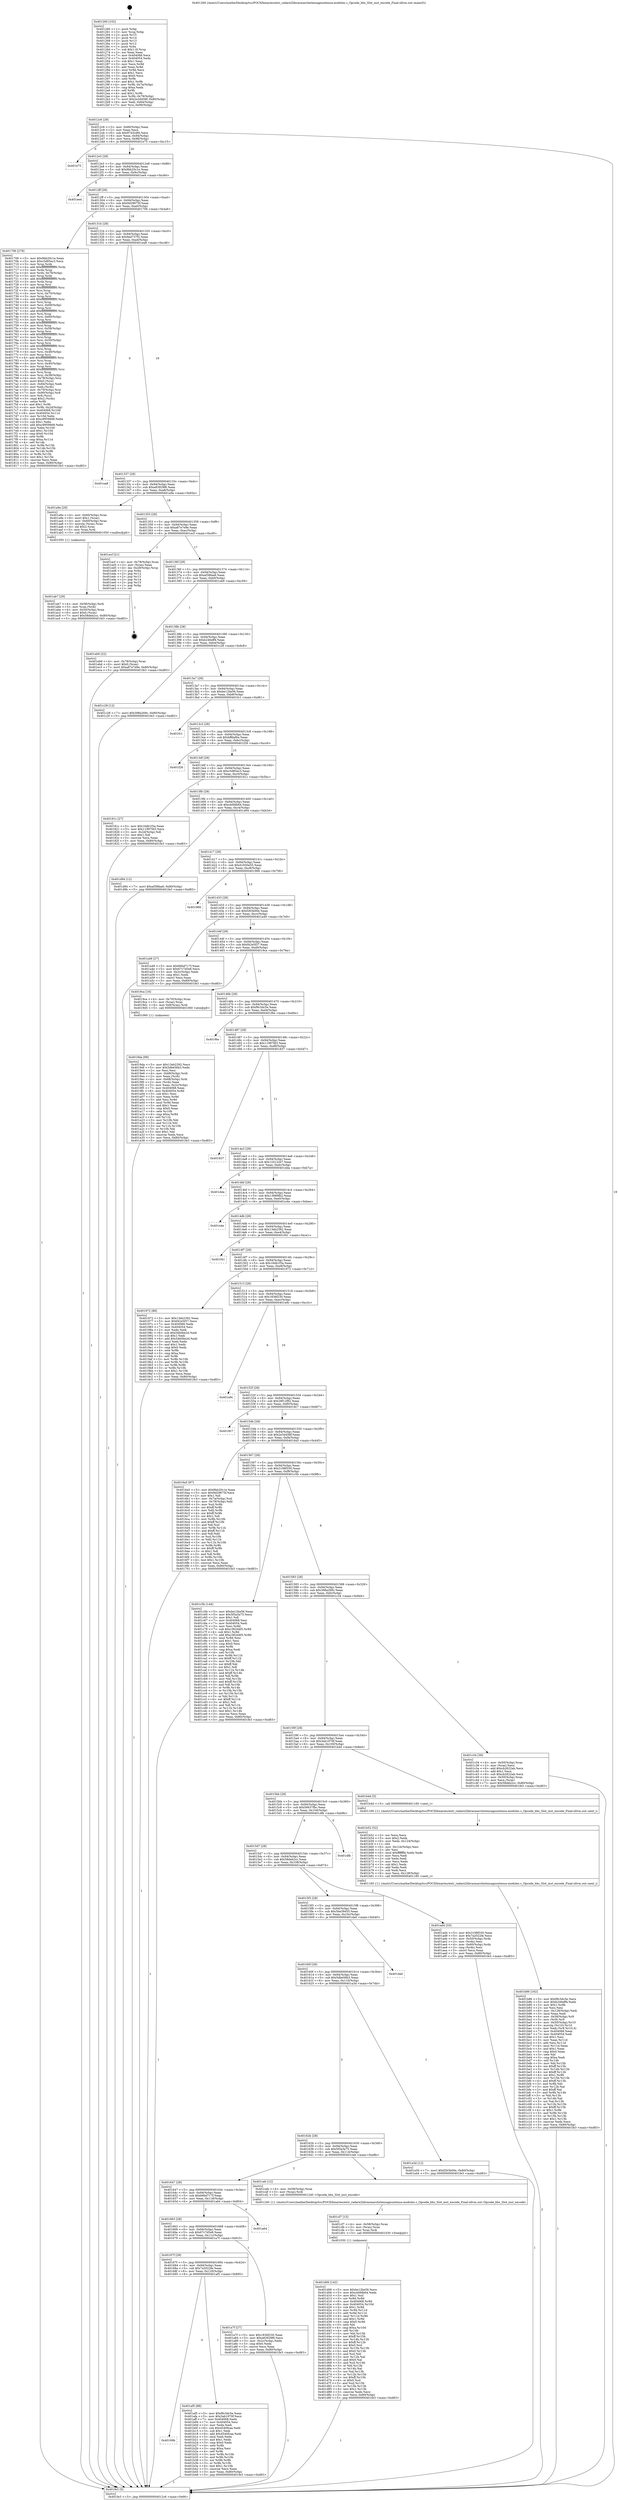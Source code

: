 digraph "0x401260" {
  label = "0x401260 (/mnt/c/Users/mathe/Desktop/tcc/POCII/binaries/extr_radare2librasmarchxtensagnuxtensa-modules.c_Opcode_bbs_Slot_inst_encode_Final-ollvm.out::main(0))"
  labelloc = "t"
  node[shape=record]

  Entry [label="",width=0.3,height=0.3,shape=circle,fillcolor=black,style=filled]
  "0x4012c6" [label="{
     0x4012c6 [29]\l
     | [instrs]\l
     &nbsp;&nbsp;0x4012c6 \<+3\>: mov -0x80(%rbp),%eax\l
     &nbsp;&nbsp;0x4012c9 \<+2\>: mov %eax,%ecx\l
     &nbsp;&nbsp;0x4012cb \<+6\>: sub $0x97d3cdfd,%ecx\l
     &nbsp;&nbsp;0x4012d1 \<+6\>: mov %eax,-0x94(%rbp)\l
     &nbsp;&nbsp;0x4012d7 \<+6\>: mov %ecx,-0x98(%rbp)\l
     &nbsp;&nbsp;0x4012dd \<+6\>: je 0000000000401e75 \<main+0xc15\>\l
  }"]
  "0x401e75" [label="{
     0x401e75\l
  }", style=dashed]
  "0x4012e3" [label="{
     0x4012e3 [28]\l
     | [instrs]\l
     &nbsp;&nbsp;0x4012e3 \<+5\>: jmp 00000000004012e8 \<main+0x88\>\l
     &nbsp;&nbsp;0x4012e8 \<+6\>: mov -0x94(%rbp),%eax\l
     &nbsp;&nbsp;0x4012ee \<+5\>: sub $0x9bb20c1e,%eax\l
     &nbsp;&nbsp;0x4012f3 \<+6\>: mov %eax,-0x9c(%rbp)\l
     &nbsp;&nbsp;0x4012f9 \<+6\>: je 0000000000401ee4 \<main+0xc84\>\l
  }"]
  Exit [label="",width=0.3,height=0.3,shape=circle,fillcolor=black,style=filled,peripheries=2]
  "0x401ee4" [label="{
     0x401ee4\l
  }", style=dashed]
  "0x4012ff" [label="{
     0x4012ff [28]\l
     | [instrs]\l
     &nbsp;&nbsp;0x4012ff \<+5\>: jmp 0000000000401304 \<main+0xa4\>\l
     &nbsp;&nbsp;0x401304 \<+6\>: mov -0x94(%rbp),%eax\l
     &nbsp;&nbsp;0x40130a \<+5\>: sub $0x9d29675f,%eax\l
     &nbsp;&nbsp;0x40130f \<+6\>: mov %eax,-0xa0(%rbp)\l
     &nbsp;&nbsp;0x401315 \<+6\>: je 0000000000401706 \<main+0x4a6\>\l
  }"]
  "0x401d06" [label="{
     0x401d06 [142]\l
     | [instrs]\l
     &nbsp;&nbsp;0x401d06 \<+5\>: mov $0xbe12be56,%ecx\l
     &nbsp;&nbsp;0x401d0b \<+5\>: mov $0xcb0fdb64,%edx\l
     &nbsp;&nbsp;0x401d10 \<+3\>: mov $0x1,%sil\l
     &nbsp;&nbsp;0x401d13 \<+3\>: xor %r8d,%r8d\l
     &nbsp;&nbsp;0x401d16 \<+8\>: mov 0x404068,%r9d\l
     &nbsp;&nbsp;0x401d1e \<+8\>: mov 0x404054,%r10d\l
     &nbsp;&nbsp;0x401d26 \<+4\>: sub $0x1,%r8d\l
     &nbsp;&nbsp;0x401d2a \<+3\>: mov %r9d,%r11d\l
     &nbsp;&nbsp;0x401d2d \<+3\>: add %r8d,%r11d\l
     &nbsp;&nbsp;0x401d30 \<+4\>: imul %r11d,%r9d\l
     &nbsp;&nbsp;0x401d34 \<+4\>: and $0x1,%r9d\l
     &nbsp;&nbsp;0x401d38 \<+4\>: cmp $0x0,%r9d\l
     &nbsp;&nbsp;0x401d3c \<+3\>: sete %bl\l
     &nbsp;&nbsp;0x401d3f \<+4\>: cmp $0xa,%r10d\l
     &nbsp;&nbsp;0x401d43 \<+4\>: setl %r14b\l
     &nbsp;&nbsp;0x401d47 \<+3\>: mov %bl,%r15b\l
     &nbsp;&nbsp;0x401d4a \<+4\>: xor $0xff,%r15b\l
     &nbsp;&nbsp;0x401d4e \<+3\>: mov %r14b,%r12b\l
     &nbsp;&nbsp;0x401d51 \<+4\>: xor $0xff,%r12b\l
     &nbsp;&nbsp;0x401d55 \<+4\>: xor $0x0,%sil\l
     &nbsp;&nbsp;0x401d59 \<+3\>: mov %r15b,%r13b\l
     &nbsp;&nbsp;0x401d5c \<+4\>: and $0x0,%r13b\l
     &nbsp;&nbsp;0x401d60 \<+3\>: and %sil,%bl\l
     &nbsp;&nbsp;0x401d63 \<+3\>: mov %r12b,%al\l
     &nbsp;&nbsp;0x401d66 \<+2\>: and $0x0,%al\l
     &nbsp;&nbsp;0x401d68 \<+3\>: and %sil,%r14b\l
     &nbsp;&nbsp;0x401d6b \<+3\>: or %bl,%r13b\l
     &nbsp;&nbsp;0x401d6e \<+3\>: or %r14b,%al\l
     &nbsp;&nbsp;0x401d71 \<+3\>: xor %al,%r13b\l
     &nbsp;&nbsp;0x401d74 \<+3\>: or %r12b,%r15b\l
     &nbsp;&nbsp;0x401d77 \<+4\>: xor $0xff,%r15b\l
     &nbsp;&nbsp;0x401d7b \<+4\>: or $0x0,%sil\l
     &nbsp;&nbsp;0x401d7f \<+3\>: and %sil,%r15b\l
     &nbsp;&nbsp;0x401d82 \<+3\>: or %r15b,%r13b\l
     &nbsp;&nbsp;0x401d85 \<+4\>: test $0x1,%r13b\l
     &nbsp;&nbsp;0x401d89 \<+3\>: cmovne %edx,%ecx\l
     &nbsp;&nbsp;0x401d8c \<+3\>: mov %ecx,-0x80(%rbp)\l
     &nbsp;&nbsp;0x401d8f \<+5\>: jmp 0000000000401fe3 \<main+0xd83\>\l
  }"]
  "0x401706" [label="{
     0x401706 [278]\l
     | [instrs]\l
     &nbsp;&nbsp;0x401706 \<+5\>: mov $0x9bb20c1e,%eax\l
     &nbsp;&nbsp;0x40170b \<+5\>: mov $0xc5d85ec3,%ecx\l
     &nbsp;&nbsp;0x401710 \<+3\>: mov %rsp,%rdx\l
     &nbsp;&nbsp;0x401713 \<+4\>: add $0xfffffffffffffff0,%rdx\l
     &nbsp;&nbsp;0x401717 \<+3\>: mov %rdx,%rsp\l
     &nbsp;&nbsp;0x40171a \<+4\>: mov %rdx,-0x78(%rbp)\l
     &nbsp;&nbsp;0x40171e \<+3\>: mov %rsp,%rdx\l
     &nbsp;&nbsp;0x401721 \<+4\>: add $0xfffffffffffffff0,%rdx\l
     &nbsp;&nbsp;0x401725 \<+3\>: mov %rdx,%rsp\l
     &nbsp;&nbsp;0x401728 \<+3\>: mov %rsp,%rsi\l
     &nbsp;&nbsp;0x40172b \<+4\>: add $0xfffffffffffffff0,%rsi\l
     &nbsp;&nbsp;0x40172f \<+3\>: mov %rsi,%rsp\l
     &nbsp;&nbsp;0x401732 \<+4\>: mov %rsi,-0x70(%rbp)\l
     &nbsp;&nbsp;0x401736 \<+3\>: mov %rsp,%rsi\l
     &nbsp;&nbsp;0x401739 \<+4\>: add $0xfffffffffffffff0,%rsi\l
     &nbsp;&nbsp;0x40173d \<+3\>: mov %rsi,%rsp\l
     &nbsp;&nbsp;0x401740 \<+4\>: mov %rsi,-0x68(%rbp)\l
     &nbsp;&nbsp;0x401744 \<+3\>: mov %rsp,%rsi\l
     &nbsp;&nbsp;0x401747 \<+4\>: add $0xfffffffffffffff0,%rsi\l
     &nbsp;&nbsp;0x40174b \<+3\>: mov %rsi,%rsp\l
     &nbsp;&nbsp;0x40174e \<+4\>: mov %rsi,-0x60(%rbp)\l
     &nbsp;&nbsp;0x401752 \<+3\>: mov %rsp,%rsi\l
     &nbsp;&nbsp;0x401755 \<+4\>: add $0xfffffffffffffff0,%rsi\l
     &nbsp;&nbsp;0x401759 \<+3\>: mov %rsi,%rsp\l
     &nbsp;&nbsp;0x40175c \<+4\>: mov %rsi,-0x58(%rbp)\l
     &nbsp;&nbsp;0x401760 \<+3\>: mov %rsp,%rsi\l
     &nbsp;&nbsp;0x401763 \<+4\>: add $0xfffffffffffffff0,%rsi\l
     &nbsp;&nbsp;0x401767 \<+3\>: mov %rsi,%rsp\l
     &nbsp;&nbsp;0x40176a \<+4\>: mov %rsi,-0x50(%rbp)\l
     &nbsp;&nbsp;0x40176e \<+3\>: mov %rsp,%rsi\l
     &nbsp;&nbsp;0x401771 \<+4\>: add $0xfffffffffffffff0,%rsi\l
     &nbsp;&nbsp;0x401775 \<+3\>: mov %rsi,%rsp\l
     &nbsp;&nbsp;0x401778 \<+4\>: mov %rsi,-0x48(%rbp)\l
     &nbsp;&nbsp;0x40177c \<+3\>: mov %rsp,%rsi\l
     &nbsp;&nbsp;0x40177f \<+4\>: add $0xfffffffffffffff0,%rsi\l
     &nbsp;&nbsp;0x401783 \<+3\>: mov %rsi,%rsp\l
     &nbsp;&nbsp;0x401786 \<+4\>: mov %rsi,-0x40(%rbp)\l
     &nbsp;&nbsp;0x40178a \<+3\>: mov %rsp,%rsi\l
     &nbsp;&nbsp;0x40178d \<+4\>: add $0xfffffffffffffff0,%rsi\l
     &nbsp;&nbsp;0x401791 \<+3\>: mov %rsi,%rsp\l
     &nbsp;&nbsp;0x401794 \<+4\>: mov %rsi,-0x38(%rbp)\l
     &nbsp;&nbsp;0x401798 \<+4\>: mov -0x78(%rbp),%rsi\l
     &nbsp;&nbsp;0x40179c \<+6\>: movl $0x0,(%rsi)\l
     &nbsp;&nbsp;0x4017a2 \<+6\>: mov -0x84(%rbp),%edi\l
     &nbsp;&nbsp;0x4017a8 \<+2\>: mov %edi,(%rdx)\l
     &nbsp;&nbsp;0x4017aa \<+4\>: mov -0x70(%rbp),%rsi\l
     &nbsp;&nbsp;0x4017ae \<+7\>: mov -0x90(%rbp),%r8\l
     &nbsp;&nbsp;0x4017b5 \<+3\>: mov %r8,(%rsi)\l
     &nbsp;&nbsp;0x4017b8 \<+3\>: cmpl $0x2,(%rdx)\l
     &nbsp;&nbsp;0x4017bb \<+4\>: setne %r9b\l
     &nbsp;&nbsp;0x4017bf \<+4\>: and $0x1,%r9b\l
     &nbsp;&nbsp;0x4017c3 \<+4\>: mov %r9b,-0x2d(%rbp)\l
     &nbsp;&nbsp;0x4017c7 \<+8\>: mov 0x404068,%r10d\l
     &nbsp;&nbsp;0x4017cf \<+8\>: mov 0x404054,%r11d\l
     &nbsp;&nbsp;0x4017d7 \<+3\>: mov %r10d,%ebx\l
     &nbsp;&nbsp;0x4017da \<+6\>: sub $0xc99599d9,%ebx\l
     &nbsp;&nbsp;0x4017e0 \<+3\>: sub $0x1,%ebx\l
     &nbsp;&nbsp;0x4017e3 \<+6\>: add $0xc99599d9,%ebx\l
     &nbsp;&nbsp;0x4017e9 \<+4\>: imul %ebx,%r10d\l
     &nbsp;&nbsp;0x4017ed \<+4\>: and $0x1,%r10d\l
     &nbsp;&nbsp;0x4017f1 \<+4\>: cmp $0x0,%r10d\l
     &nbsp;&nbsp;0x4017f5 \<+4\>: sete %r9b\l
     &nbsp;&nbsp;0x4017f9 \<+4\>: cmp $0xa,%r11d\l
     &nbsp;&nbsp;0x4017fd \<+4\>: setl %r14b\l
     &nbsp;&nbsp;0x401801 \<+3\>: mov %r9b,%r15b\l
     &nbsp;&nbsp;0x401804 \<+3\>: and %r14b,%r15b\l
     &nbsp;&nbsp;0x401807 \<+3\>: xor %r14b,%r9b\l
     &nbsp;&nbsp;0x40180a \<+3\>: or %r9b,%r15b\l
     &nbsp;&nbsp;0x40180d \<+4\>: test $0x1,%r15b\l
     &nbsp;&nbsp;0x401811 \<+3\>: cmovne %ecx,%eax\l
     &nbsp;&nbsp;0x401814 \<+3\>: mov %eax,-0x80(%rbp)\l
     &nbsp;&nbsp;0x401817 \<+5\>: jmp 0000000000401fe3 \<main+0xd83\>\l
  }"]
  "0x40131b" [label="{
     0x40131b [28]\l
     | [instrs]\l
     &nbsp;&nbsp;0x40131b \<+5\>: jmp 0000000000401320 \<main+0xc0\>\l
     &nbsp;&nbsp;0x401320 \<+6\>: mov -0x94(%rbp),%eax\l
     &nbsp;&nbsp;0x401326 \<+5\>: sub $0x9ed737f2,%eax\l
     &nbsp;&nbsp;0x40132b \<+6\>: mov %eax,-0xa4(%rbp)\l
     &nbsp;&nbsp;0x401331 \<+6\>: je 0000000000401ea8 \<main+0xc48\>\l
  }"]
  "0x401cf7" [label="{
     0x401cf7 [15]\l
     | [instrs]\l
     &nbsp;&nbsp;0x401cf7 \<+4\>: mov -0x58(%rbp),%rax\l
     &nbsp;&nbsp;0x401cfb \<+3\>: mov (%rax),%rax\l
     &nbsp;&nbsp;0x401cfe \<+3\>: mov %rax,%rdi\l
     &nbsp;&nbsp;0x401d01 \<+5\>: call 0000000000401030 \<free@plt\>\l
     | [calls]\l
     &nbsp;&nbsp;0x401030 \{1\} (unknown)\l
  }"]
  "0x401ea8" [label="{
     0x401ea8\l
  }", style=dashed]
  "0x401337" [label="{
     0x401337 [28]\l
     | [instrs]\l
     &nbsp;&nbsp;0x401337 \<+5\>: jmp 000000000040133c \<main+0xdc\>\l
     &nbsp;&nbsp;0x40133c \<+6\>: mov -0x94(%rbp),%eax\l
     &nbsp;&nbsp;0x401342 \<+5\>: sub $0xa83929f6,%eax\l
     &nbsp;&nbsp;0x401347 \<+6\>: mov %eax,-0xa8(%rbp)\l
     &nbsp;&nbsp;0x40134d \<+6\>: je 0000000000401a9a \<main+0x83a\>\l
  }"]
  "0x401b86" [label="{
     0x401b86 [162]\l
     | [instrs]\l
     &nbsp;&nbsp;0x401b86 \<+5\>: mov $0xf9c3dc5e,%ecx\l
     &nbsp;&nbsp;0x401b8b \<+5\>: mov $0xb246eff4,%edx\l
     &nbsp;&nbsp;0x401b90 \<+3\>: mov $0x1,%r8b\l
     &nbsp;&nbsp;0x401b93 \<+2\>: xor %esi,%esi\l
     &nbsp;&nbsp;0x401b95 \<+6\>: mov -0x128(%rbp),%edi\l
     &nbsp;&nbsp;0x401b9b \<+3\>: imul %eax,%edi\l
     &nbsp;&nbsp;0x401b9e \<+4\>: mov -0x58(%rbp),%r9\l
     &nbsp;&nbsp;0x401ba2 \<+3\>: mov (%r9),%r9\l
     &nbsp;&nbsp;0x401ba5 \<+4\>: mov -0x50(%rbp),%r10\l
     &nbsp;&nbsp;0x401ba9 \<+3\>: movslq (%r10),%r10\l
     &nbsp;&nbsp;0x401bac \<+4\>: mov %edi,(%r9,%r10,4)\l
     &nbsp;&nbsp;0x401bb0 \<+7\>: mov 0x404068,%eax\l
     &nbsp;&nbsp;0x401bb7 \<+7\>: mov 0x404054,%edi\l
     &nbsp;&nbsp;0x401bbe \<+3\>: sub $0x1,%esi\l
     &nbsp;&nbsp;0x401bc1 \<+3\>: mov %eax,%r11d\l
     &nbsp;&nbsp;0x401bc4 \<+3\>: add %esi,%r11d\l
     &nbsp;&nbsp;0x401bc7 \<+4\>: imul %r11d,%eax\l
     &nbsp;&nbsp;0x401bcb \<+3\>: and $0x1,%eax\l
     &nbsp;&nbsp;0x401bce \<+3\>: cmp $0x0,%eax\l
     &nbsp;&nbsp;0x401bd1 \<+3\>: sete %bl\l
     &nbsp;&nbsp;0x401bd4 \<+3\>: cmp $0xa,%edi\l
     &nbsp;&nbsp;0x401bd7 \<+4\>: setl %r14b\l
     &nbsp;&nbsp;0x401bdb \<+3\>: mov %bl,%r15b\l
     &nbsp;&nbsp;0x401bde \<+4\>: xor $0xff,%r15b\l
     &nbsp;&nbsp;0x401be2 \<+3\>: mov %r14b,%r12b\l
     &nbsp;&nbsp;0x401be5 \<+4\>: xor $0xff,%r12b\l
     &nbsp;&nbsp;0x401be9 \<+4\>: xor $0x1,%r8b\l
     &nbsp;&nbsp;0x401bed \<+3\>: mov %r15b,%r13b\l
     &nbsp;&nbsp;0x401bf0 \<+4\>: and $0xff,%r13b\l
     &nbsp;&nbsp;0x401bf4 \<+3\>: and %r8b,%bl\l
     &nbsp;&nbsp;0x401bf7 \<+3\>: mov %r12b,%al\l
     &nbsp;&nbsp;0x401bfa \<+2\>: and $0xff,%al\l
     &nbsp;&nbsp;0x401bfc \<+3\>: and %r8b,%r14b\l
     &nbsp;&nbsp;0x401bff \<+3\>: or %bl,%r13b\l
     &nbsp;&nbsp;0x401c02 \<+3\>: or %r14b,%al\l
     &nbsp;&nbsp;0x401c05 \<+3\>: xor %al,%r13b\l
     &nbsp;&nbsp;0x401c08 \<+3\>: or %r12b,%r15b\l
     &nbsp;&nbsp;0x401c0b \<+4\>: xor $0xff,%r15b\l
     &nbsp;&nbsp;0x401c0f \<+4\>: or $0x1,%r8b\l
     &nbsp;&nbsp;0x401c13 \<+3\>: and %r8b,%r15b\l
     &nbsp;&nbsp;0x401c16 \<+3\>: or %r15b,%r13b\l
     &nbsp;&nbsp;0x401c19 \<+4\>: test $0x1,%r13b\l
     &nbsp;&nbsp;0x401c1d \<+3\>: cmovne %edx,%ecx\l
     &nbsp;&nbsp;0x401c20 \<+3\>: mov %ecx,-0x80(%rbp)\l
     &nbsp;&nbsp;0x401c23 \<+5\>: jmp 0000000000401fe3 \<main+0xd83\>\l
  }"]
  "0x401a9a" [label="{
     0x401a9a [29]\l
     | [instrs]\l
     &nbsp;&nbsp;0x401a9a \<+4\>: mov -0x60(%rbp),%rax\l
     &nbsp;&nbsp;0x401a9e \<+6\>: movl $0x1,(%rax)\l
     &nbsp;&nbsp;0x401aa4 \<+4\>: mov -0x60(%rbp),%rax\l
     &nbsp;&nbsp;0x401aa8 \<+3\>: movslq (%rax),%rax\l
     &nbsp;&nbsp;0x401aab \<+4\>: shl $0x2,%rax\l
     &nbsp;&nbsp;0x401aaf \<+3\>: mov %rax,%rdi\l
     &nbsp;&nbsp;0x401ab2 \<+5\>: call 0000000000401050 \<malloc@plt\>\l
     | [calls]\l
     &nbsp;&nbsp;0x401050 \{1\} (unknown)\l
  }"]
  "0x401353" [label="{
     0x401353 [28]\l
     | [instrs]\l
     &nbsp;&nbsp;0x401353 \<+5\>: jmp 0000000000401358 \<main+0xf8\>\l
     &nbsp;&nbsp;0x401358 \<+6\>: mov -0x94(%rbp),%eax\l
     &nbsp;&nbsp;0x40135e \<+5\>: sub $0xa87e7e9e,%eax\l
     &nbsp;&nbsp;0x401363 \<+6\>: mov %eax,-0xac(%rbp)\l
     &nbsp;&nbsp;0x401369 \<+6\>: je 0000000000401ecf \<main+0xc6f\>\l
  }"]
  "0x401b52" [label="{
     0x401b52 [52]\l
     | [instrs]\l
     &nbsp;&nbsp;0x401b52 \<+2\>: xor %ecx,%ecx\l
     &nbsp;&nbsp;0x401b54 \<+5\>: mov $0x2,%edx\l
     &nbsp;&nbsp;0x401b59 \<+6\>: mov %edx,-0x124(%rbp)\l
     &nbsp;&nbsp;0x401b5f \<+1\>: cltd\l
     &nbsp;&nbsp;0x401b60 \<+6\>: mov -0x124(%rbp),%esi\l
     &nbsp;&nbsp;0x401b66 \<+2\>: idiv %esi\l
     &nbsp;&nbsp;0x401b68 \<+6\>: imul $0xfffffffe,%edx,%edx\l
     &nbsp;&nbsp;0x401b6e \<+2\>: mov %ecx,%edi\l
     &nbsp;&nbsp;0x401b70 \<+2\>: sub %edx,%edi\l
     &nbsp;&nbsp;0x401b72 \<+2\>: mov %ecx,%edx\l
     &nbsp;&nbsp;0x401b74 \<+3\>: sub $0x1,%edx\l
     &nbsp;&nbsp;0x401b77 \<+2\>: add %edx,%edi\l
     &nbsp;&nbsp;0x401b79 \<+2\>: sub %edi,%ecx\l
     &nbsp;&nbsp;0x401b7b \<+6\>: mov %ecx,-0x128(%rbp)\l
     &nbsp;&nbsp;0x401b81 \<+5\>: call 0000000000401160 \<next_i\>\l
     | [calls]\l
     &nbsp;&nbsp;0x401160 \{1\} (/mnt/c/Users/mathe/Desktop/tcc/POCII/binaries/extr_radare2librasmarchxtensagnuxtensa-modules.c_Opcode_bbs_Slot_inst_encode_Final-ollvm.out::next_i)\l
  }"]
  "0x401ecf" [label="{
     0x401ecf [21]\l
     | [instrs]\l
     &nbsp;&nbsp;0x401ecf \<+4\>: mov -0x78(%rbp),%rax\l
     &nbsp;&nbsp;0x401ed3 \<+2\>: mov (%rax),%eax\l
     &nbsp;&nbsp;0x401ed5 \<+4\>: lea -0x28(%rbp),%rsp\l
     &nbsp;&nbsp;0x401ed9 \<+1\>: pop %rbx\l
     &nbsp;&nbsp;0x401eda \<+2\>: pop %r12\l
     &nbsp;&nbsp;0x401edc \<+2\>: pop %r13\l
     &nbsp;&nbsp;0x401ede \<+2\>: pop %r14\l
     &nbsp;&nbsp;0x401ee0 \<+2\>: pop %r15\l
     &nbsp;&nbsp;0x401ee2 \<+1\>: pop %rbp\l
     &nbsp;&nbsp;0x401ee3 \<+1\>: ret\l
  }"]
  "0x40136f" [label="{
     0x40136f [28]\l
     | [instrs]\l
     &nbsp;&nbsp;0x40136f \<+5\>: jmp 0000000000401374 \<main+0x114\>\l
     &nbsp;&nbsp;0x401374 \<+6\>: mov -0x94(%rbp),%eax\l
     &nbsp;&nbsp;0x40137a \<+5\>: sub $0xaf38faa6,%eax\l
     &nbsp;&nbsp;0x40137f \<+6\>: mov %eax,-0xb0(%rbp)\l
     &nbsp;&nbsp;0x401385 \<+6\>: je 0000000000401eb9 \<main+0xc59\>\l
  }"]
  "0x40169b" [label="{
     0x40169b\l
  }", style=dashed]
  "0x401eb9" [label="{
     0x401eb9 [22]\l
     | [instrs]\l
     &nbsp;&nbsp;0x401eb9 \<+4\>: mov -0x78(%rbp),%rax\l
     &nbsp;&nbsp;0x401ebd \<+6\>: movl $0x0,(%rax)\l
     &nbsp;&nbsp;0x401ec3 \<+7\>: movl $0xa87e7e9e,-0x80(%rbp)\l
     &nbsp;&nbsp;0x401eca \<+5\>: jmp 0000000000401fe3 \<main+0xd83\>\l
  }"]
  "0x40138b" [label="{
     0x40138b [28]\l
     | [instrs]\l
     &nbsp;&nbsp;0x40138b \<+5\>: jmp 0000000000401390 \<main+0x130\>\l
     &nbsp;&nbsp;0x401390 \<+6\>: mov -0x94(%rbp),%eax\l
     &nbsp;&nbsp;0x401396 \<+5\>: sub $0xb246eff4,%eax\l
     &nbsp;&nbsp;0x40139b \<+6\>: mov %eax,-0xb4(%rbp)\l
     &nbsp;&nbsp;0x4013a1 \<+6\>: je 0000000000401c28 \<main+0x9c8\>\l
  }"]
  "0x401af5" [label="{
     0x401af5 [88]\l
     | [instrs]\l
     &nbsp;&nbsp;0x401af5 \<+5\>: mov $0xf9c3dc5e,%eax\l
     &nbsp;&nbsp;0x401afa \<+5\>: mov $0x3ab1970f,%ecx\l
     &nbsp;&nbsp;0x401aff \<+7\>: mov 0x404068,%edx\l
     &nbsp;&nbsp;0x401b06 \<+7\>: mov 0x404054,%esi\l
     &nbsp;&nbsp;0x401b0d \<+2\>: mov %edx,%edi\l
     &nbsp;&nbsp;0x401b0f \<+6\>: sub $0x4540fcaa,%edi\l
     &nbsp;&nbsp;0x401b15 \<+3\>: sub $0x1,%edi\l
     &nbsp;&nbsp;0x401b18 \<+6\>: add $0x4540fcaa,%edi\l
     &nbsp;&nbsp;0x401b1e \<+3\>: imul %edi,%edx\l
     &nbsp;&nbsp;0x401b21 \<+3\>: and $0x1,%edx\l
     &nbsp;&nbsp;0x401b24 \<+3\>: cmp $0x0,%edx\l
     &nbsp;&nbsp;0x401b27 \<+4\>: sete %r8b\l
     &nbsp;&nbsp;0x401b2b \<+3\>: cmp $0xa,%esi\l
     &nbsp;&nbsp;0x401b2e \<+4\>: setl %r9b\l
     &nbsp;&nbsp;0x401b32 \<+3\>: mov %r8b,%r10b\l
     &nbsp;&nbsp;0x401b35 \<+3\>: and %r9b,%r10b\l
     &nbsp;&nbsp;0x401b38 \<+3\>: xor %r9b,%r8b\l
     &nbsp;&nbsp;0x401b3b \<+3\>: or %r8b,%r10b\l
     &nbsp;&nbsp;0x401b3e \<+4\>: test $0x1,%r10b\l
     &nbsp;&nbsp;0x401b42 \<+3\>: cmovne %ecx,%eax\l
     &nbsp;&nbsp;0x401b45 \<+3\>: mov %eax,-0x80(%rbp)\l
     &nbsp;&nbsp;0x401b48 \<+5\>: jmp 0000000000401fe3 \<main+0xd83\>\l
  }"]
  "0x401c28" [label="{
     0x401c28 [12]\l
     | [instrs]\l
     &nbsp;&nbsp;0x401c28 \<+7\>: movl $0x398a269c,-0x80(%rbp)\l
     &nbsp;&nbsp;0x401c2f \<+5\>: jmp 0000000000401fe3 \<main+0xd83\>\l
  }"]
  "0x4013a7" [label="{
     0x4013a7 [28]\l
     | [instrs]\l
     &nbsp;&nbsp;0x4013a7 \<+5\>: jmp 00000000004013ac \<main+0x14c\>\l
     &nbsp;&nbsp;0x4013ac \<+6\>: mov -0x94(%rbp),%eax\l
     &nbsp;&nbsp;0x4013b2 \<+5\>: sub $0xbe12be56,%eax\l
     &nbsp;&nbsp;0x4013b7 \<+6\>: mov %eax,-0xb8(%rbp)\l
     &nbsp;&nbsp;0x4013bd \<+6\>: je 0000000000401fc1 \<main+0xd61\>\l
  }"]
  "0x401ab7" [label="{
     0x401ab7 [29]\l
     | [instrs]\l
     &nbsp;&nbsp;0x401ab7 \<+4\>: mov -0x58(%rbp),%rdi\l
     &nbsp;&nbsp;0x401abb \<+3\>: mov %rax,(%rdi)\l
     &nbsp;&nbsp;0x401abe \<+4\>: mov -0x50(%rbp),%rax\l
     &nbsp;&nbsp;0x401ac2 \<+6\>: movl $0x0,(%rax)\l
     &nbsp;&nbsp;0x401ac8 \<+7\>: movl $0x58deb2cc,-0x80(%rbp)\l
     &nbsp;&nbsp;0x401acf \<+5\>: jmp 0000000000401fe3 \<main+0xd83\>\l
  }"]
  "0x401fc1" [label="{
     0x401fc1\l
  }", style=dashed]
  "0x4013c3" [label="{
     0x4013c3 [28]\l
     | [instrs]\l
     &nbsp;&nbsp;0x4013c3 \<+5\>: jmp 00000000004013c8 \<main+0x168\>\l
     &nbsp;&nbsp;0x4013c8 \<+6\>: mov -0x94(%rbp),%eax\l
     &nbsp;&nbsp;0x4013ce \<+5\>: sub $0xbffdaf0a,%eax\l
     &nbsp;&nbsp;0x4013d3 \<+6\>: mov %eax,-0xbc(%rbp)\l
     &nbsp;&nbsp;0x4013d9 \<+6\>: je 0000000000401f26 \<main+0xcc6\>\l
  }"]
  "0x40167f" [label="{
     0x40167f [28]\l
     | [instrs]\l
     &nbsp;&nbsp;0x40167f \<+5\>: jmp 0000000000401684 \<main+0x424\>\l
     &nbsp;&nbsp;0x401684 \<+6\>: mov -0x94(%rbp),%eax\l
     &nbsp;&nbsp;0x40168a \<+5\>: sub $0x7a2022fe,%eax\l
     &nbsp;&nbsp;0x40168f \<+6\>: mov %eax,-0x120(%rbp)\l
     &nbsp;&nbsp;0x401695 \<+6\>: je 0000000000401af5 \<main+0x895\>\l
  }"]
  "0x401f26" [label="{
     0x401f26\l
  }", style=dashed]
  "0x4013df" [label="{
     0x4013df [28]\l
     | [instrs]\l
     &nbsp;&nbsp;0x4013df \<+5\>: jmp 00000000004013e4 \<main+0x184\>\l
     &nbsp;&nbsp;0x4013e4 \<+6\>: mov -0x94(%rbp),%eax\l
     &nbsp;&nbsp;0x4013ea \<+5\>: sub $0xc5d85ec3,%eax\l
     &nbsp;&nbsp;0x4013ef \<+6\>: mov %eax,-0xc0(%rbp)\l
     &nbsp;&nbsp;0x4013f5 \<+6\>: je 000000000040181c \<main+0x5bc\>\l
  }"]
  "0x401a7f" [label="{
     0x401a7f [27]\l
     | [instrs]\l
     &nbsp;&nbsp;0x401a7f \<+5\>: mov $0x1836f230,%eax\l
     &nbsp;&nbsp;0x401a84 \<+5\>: mov $0xa83929f6,%ecx\l
     &nbsp;&nbsp;0x401a89 \<+3\>: mov -0x2c(%rbp),%edx\l
     &nbsp;&nbsp;0x401a8c \<+3\>: cmp $0x0,%edx\l
     &nbsp;&nbsp;0x401a8f \<+3\>: cmove %ecx,%eax\l
     &nbsp;&nbsp;0x401a92 \<+3\>: mov %eax,-0x80(%rbp)\l
     &nbsp;&nbsp;0x401a95 \<+5\>: jmp 0000000000401fe3 \<main+0xd83\>\l
  }"]
  "0x40181c" [label="{
     0x40181c [27]\l
     | [instrs]\l
     &nbsp;&nbsp;0x40181c \<+5\>: mov $0x16db1f3a,%eax\l
     &nbsp;&nbsp;0x401821 \<+5\>: mov $0x11997fd3,%ecx\l
     &nbsp;&nbsp;0x401826 \<+3\>: mov -0x2d(%rbp),%dl\l
     &nbsp;&nbsp;0x401829 \<+3\>: test $0x1,%dl\l
     &nbsp;&nbsp;0x40182c \<+3\>: cmovne %ecx,%eax\l
     &nbsp;&nbsp;0x40182f \<+3\>: mov %eax,-0x80(%rbp)\l
     &nbsp;&nbsp;0x401832 \<+5\>: jmp 0000000000401fe3 \<main+0xd83\>\l
  }"]
  "0x4013fb" [label="{
     0x4013fb [28]\l
     | [instrs]\l
     &nbsp;&nbsp;0x4013fb \<+5\>: jmp 0000000000401400 \<main+0x1a0\>\l
     &nbsp;&nbsp;0x401400 \<+6\>: mov -0x94(%rbp),%eax\l
     &nbsp;&nbsp;0x401406 \<+5\>: sub $0xcb0fdb64,%eax\l
     &nbsp;&nbsp;0x40140b \<+6\>: mov %eax,-0xc4(%rbp)\l
     &nbsp;&nbsp;0x401411 \<+6\>: je 0000000000401d94 \<main+0xb34\>\l
  }"]
  "0x401663" [label="{
     0x401663 [28]\l
     | [instrs]\l
     &nbsp;&nbsp;0x401663 \<+5\>: jmp 0000000000401668 \<main+0x408\>\l
     &nbsp;&nbsp;0x401668 \<+6\>: mov -0x94(%rbp),%eax\l
     &nbsp;&nbsp;0x40166e \<+5\>: sub $0x67c7d5e8,%eax\l
     &nbsp;&nbsp;0x401673 \<+6\>: mov %eax,-0x11c(%rbp)\l
     &nbsp;&nbsp;0x401679 \<+6\>: je 0000000000401a7f \<main+0x81f\>\l
  }"]
  "0x401d94" [label="{
     0x401d94 [12]\l
     | [instrs]\l
     &nbsp;&nbsp;0x401d94 \<+7\>: movl $0xaf38faa6,-0x80(%rbp)\l
     &nbsp;&nbsp;0x401d9b \<+5\>: jmp 0000000000401fe3 \<main+0xd83\>\l
  }"]
  "0x401417" [label="{
     0x401417 [28]\l
     | [instrs]\l
     &nbsp;&nbsp;0x401417 \<+5\>: jmp 000000000040141c \<main+0x1bc\>\l
     &nbsp;&nbsp;0x40141c \<+6\>: mov -0x94(%rbp),%eax\l
     &nbsp;&nbsp;0x401422 \<+5\>: sub $0xd1830e55,%eax\l
     &nbsp;&nbsp;0x401427 \<+6\>: mov %eax,-0xc8(%rbp)\l
     &nbsp;&nbsp;0x40142d \<+6\>: je 0000000000401966 \<main+0x706\>\l
  }"]
  "0x401a64" [label="{
     0x401a64\l
  }", style=dashed]
  "0x401966" [label="{
     0x401966\l
  }", style=dashed]
  "0x401433" [label="{
     0x401433 [28]\l
     | [instrs]\l
     &nbsp;&nbsp;0x401433 \<+5\>: jmp 0000000000401438 \<main+0x1d8\>\l
     &nbsp;&nbsp;0x401438 \<+6\>: mov -0x94(%rbp),%eax\l
     &nbsp;&nbsp;0x40143e \<+5\>: sub $0xf263b00e,%eax\l
     &nbsp;&nbsp;0x401443 \<+6\>: mov %eax,-0xcc(%rbp)\l
     &nbsp;&nbsp;0x401449 \<+6\>: je 0000000000401a49 \<main+0x7e9\>\l
  }"]
  "0x401647" [label="{
     0x401647 [28]\l
     | [instrs]\l
     &nbsp;&nbsp;0x401647 \<+5\>: jmp 000000000040164c \<main+0x3ec\>\l
     &nbsp;&nbsp;0x40164c \<+6\>: mov -0x94(%rbp),%eax\l
     &nbsp;&nbsp;0x401652 \<+5\>: sub $0x66bd717f,%eax\l
     &nbsp;&nbsp;0x401657 \<+6\>: mov %eax,-0x118(%rbp)\l
     &nbsp;&nbsp;0x40165d \<+6\>: je 0000000000401a64 \<main+0x804\>\l
  }"]
  "0x401a49" [label="{
     0x401a49 [27]\l
     | [instrs]\l
     &nbsp;&nbsp;0x401a49 \<+5\>: mov $0x66bd717f,%eax\l
     &nbsp;&nbsp;0x401a4e \<+5\>: mov $0x67c7d5e8,%ecx\l
     &nbsp;&nbsp;0x401a53 \<+3\>: mov -0x2c(%rbp),%edx\l
     &nbsp;&nbsp;0x401a56 \<+3\>: cmp $0x1,%edx\l
     &nbsp;&nbsp;0x401a59 \<+3\>: cmovl %ecx,%eax\l
     &nbsp;&nbsp;0x401a5c \<+3\>: mov %eax,-0x80(%rbp)\l
     &nbsp;&nbsp;0x401a5f \<+5\>: jmp 0000000000401fe3 \<main+0xd83\>\l
  }"]
  "0x40144f" [label="{
     0x40144f [28]\l
     | [instrs]\l
     &nbsp;&nbsp;0x40144f \<+5\>: jmp 0000000000401454 \<main+0x1f4\>\l
     &nbsp;&nbsp;0x401454 \<+6\>: mov -0x94(%rbp),%eax\l
     &nbsp;&nbsp;0x40145a \<+5\>: sub $0xf42e5f37,%eax\l
     &nbsp;&nbsp;0x40145f \<+6\>: mov %eax,-0xd0(%rbp)\l
     &nbsp;&nbsp;0x401465 \<+6\>: je 00000000004019ca \<main+0x76a\>\l
  }"]
  "0x401ceb" [label="{
     0x401ceb [12]\l
     | [instrs]\l
     &nbsp;&nbsp;0x401ceb \<+4\>: mov -0x58(%rbp),%rax\l
     &nbsp;&nbsp;0x401cef \<+3\>: mov (%rax),%rdi\l
     &nbsp;&nbsp;0x401cf2 \<+5\>: call 0000000000401240 \<Opcode_bbs_Slot_inst_encode\>\l
     | [calls]\l
     &nbsp;&nbsp;0x401240 \{1\} (/mnt/c/Users/mathe/Desktop/tcc/POCII/binaries/extr_radare2librasmarchxtensagnuxtensa-modules.c_Opcode_bbs_Slot_inst_encode_Final-ollvm.out::Opcode_bbs_Slot_inst_encode)\l
  }"]
  "0x4019ca" [label="{
     0x4019ca [16]\l
     | [instrs]\l
     &nbsp;&nbsp;0x4019ca \<+4\>: mov -0x70(%rbp),%rax\l
     &nbsp;&nbsp;0x4019ce \<+3\>: mov (%rax),%rax\l
     &nbsp;&nbsp;0x4019d1 \<+4\>: mov 0x8(%rax),%rdi\l
     &nbsp;&nbsp;0x4019d5 \<+5\>: call 0000000000401060 \<atoi@plt\>\l
     | [calls]\l
     &nbsp;&nbsp;0x401060 \{1\} (unknown)\l
  }"]
  "0x40146b" [label="{
     0x40146b [28]\l
     | [instrs]\l
     &nbsp;&nbsp;0x40146b \<+5\>: jmp 0000000000401470 \<main+0x210\>\l
     &nbsp;&nbsp;0x401470 \<+6\>: mov -0x94(%rbp),%eax\l
     &nbsp;&nbsp;0x401476 \<+5\>: sub $0xf9c3dc5e,%eax\l
     &nbsp;&nbsp;0x40147b \<+6\>: mov %eax,-0xd4(%rbp)\l
     &nbsp;&nbsp;0x401481 \<+6\>: je 0000000000401f6e \<main+0xd0e\>\l
  }"]
  "0x40162b" [label="{
     0x40162b [28]\l
     | [instrs]\l
     &nbsp;&nbsp;0x40162b \<+5\>: jmp 0000000000401630 \<main+0x3d0\>\l
     &nbsp;&nbsp;0x401630 \<+6\>: mov -0x94(%rbp),%eax\l
     &nbsp;&nbsp;0x401636 \<+5\>: sub $0x5f3a3a75,%eax\l
     &nbsp;&nbsp;0x40163b \<+6\>: mov %eax,-0x114(%rbp)\l
     &nbsp;&nbsp;0x401641 \<+6\>: je 0000000000401ceb \<main+0xa8b\>\l
  }"]
  "0x401f6e" [label="{
     0x401f6e\l
  }", style=dashed]
  "0x401487" [label="{
     0x401487 [28]\l
     | [instrs]\l
     &nbsp;&nbsp;0x401487 \<+5\>: jmp 000000000040148c \<main+0x22c\>\l
     &nbsp;&nbsp;0x40148c \<+6\>: mov -0x94(%rbp),%eax\l
     &nbsp;&nbsp;0x401492 \<+5\>: sub $0x11997fd3,%eax\l
     &nbsp;&nbsp;0x401497 \<+6\>: mov %eax,-0xd8(%rbp)\l
     &nbsp;&nbsp;0x40149d \<+6\>: je 0000000000401837 \<main+0x5d7\>\l
  }"]
  "0x401a3d" [label="{
     0x401a3d [12]\l
     | [instrs]\l
     &nbsp;&nbsp;0x401a3d \<+7\>: movl $0xf263b00e,-0x80(%rbp)\l
     &nbsp;&nbsp;0x401a44 \<+5\>: jmp 0000000000401fe3 \<main+0xd83\>\l
  }"]
  "0x401837" [label="{
     0x401837\l
  }", style=dashed]
  "0x4014a3" [label="{
     0x4014a3 [28]\l
     | [instrs]\l
     &nbsp;&nbsp;0x4014a3 \<+5\>: jmp 00000000004014a8 \<main+0x248\>\l
     &nbsp;&nbsp;0x4014a8 \<+6\>: mov -0x94(%rbp),%eax\l
     &nbsp;&nbsp;0x4014ae \<+5\>: sub $0x12412cb7,%eax\l
     &nbsp;&nbsp;0x4014b3 \<+6\>: mov %eax,-0xdc(%rbp)\l
     &nbsp;&nbsp;0x4014b9 \<+6\>: je 0000000000401dda \<main+0xb7a\>\l
  }"]
  "0x40160f" [label="{
     0x40160f [28]\l
     | [instrs]\l
     &nbsp;&nbsp;0x40160f \<+5\>: jmp 0000000000401614 \<main+0x3b4\>\l
     &nbsp;&nbsp;0x401614 \<+6\>: mov -0x94(%rbp),%eax\l
     &nbsp;&nbsp;0x40161a \<+5\>: sub $0x5dbe56b3,%eax\l
     &nbsp;&nbsp;0x40161f \<+6\>: mov %eax,-0x110(%rbp)\l
     &nbsp;&nbsp;0x401625 \<+6\>: je 0000000000401a3d \<main+0x7dd\>\l
  }"]
  "0x401dda" [label="{
     0x401dda\l
  }", style=dashed]
  "0x4014bf" [label="{
     0x4014bf [28]\l
     | [instrs]\l
     &nbsp;&nbsp;0x4014bf \<+5\>: jmp 00000000004014c4 \<main+0x264\>\l
     &nbsp;&nbsp;0x4014c4 \<+6\>: mov -0x94(%rbp),%eax\l
     &nbsp;&nbsp;0x4014ca \<+5\>: sub $0x13689fb2,%eax\l
     &nbsp;&nbsp;0x4014cf \<+6\>: mov %eax,-0xe0(%rbp)\l
     &nbsp;&nbsp;0x4014d5 \<+6\>: je 0000000000401e4e \<main+0xbee\>\l
  }"]
  "0x401da0" [label="{
     0x401da0\l
  }", style=dashed]
  "0x401e4e" [label="{
     0x401e4e\l
  }", style=dashed]
  "0x4014db" [label="{
     0x4014db [28]\l
     | [instrs]\l
     &nbsp;&nbsp;0x4014db \<+5\>: jmp 00000000004014e0 \<main+0x280\>\l
     &nbsp;&nbsp;0x4014e0 \<+6\>: mov -0x94(%rbp),%eax\l
     &nbsp;&nbsp;0x4014e6 \<+5\>: sub $0x13eb2392,%eax\l
     &nbsp;&nbsp;0x4014eb \<+6\>: mov %eax,-0xe4(%rbp)\l
     &nbsp;&nbsp;0x4014f1 \<+6\>: je 0000000000401f41 \<main+0xce1\>\l
  }"]
  "0x4015f3" [label="{
     0x4015f3 [28]\l
     | [instrs]\l
     &nbsp;&nbsp;0x4015f3 \<+5\>: jmp 00000000004015f8 \<main+0x398\>\l
     &nbsp;&nbsp;0x4015f8 \<+6\>: mov -0x94(%rbp),%eax\l
     &nbsp;&nbsp;0x4015fe \<+5\>: sub $0x5be39455,%eax\l
     &nbsp;&nbsp;0x401603 \<+6\>: mov %eax,-0x10c(%rbp)\l
     &nbsp;&nbsp;0x401609 \<+6\>: je 0000000000401da0 \<main+0xb40\>\l
  }"]
  "0x401f41" [label="{
     0x401f41\l
  }", style=dashed]
  "0x4014f7" [label="{
     0x4014f7 [28]\l
     | [instrs]\l
     &nbsp;&nbsp;0x4014f7 \<+5\>: jmp 00000000004014fc \<main+0x29c\>\l
     &nbsp;&nbsp;0x4014fc \<+6\>: mov -0x94(%rbp),%eax\l
     &nbsp;&nbsp;0x401502 \<+5\>: sub $0x16db1f3a,%eax\l
     &nbsp;&nbsp;0x401507 \<+6\>: mov %eax,-0xe8(%rbp)\l
     &nbsp;&nbsp;0x40150d \<+6\>: je 0000000000401972 \<main+0x712\>\l
  }"]
  "0x401ad4" [label="{
     0x401ad4 [33]\l
     | [instrs]\l
     &nbsp;&nbsp;0x401ad4 \<+5\>: mov $0x3198f330,%eax\l
     &nbsp;&nbsp;0x401ad9 \<+5\>: mov $0x7a2022fe,%ecx\l
     &nbsp;&nbsp;0x401ade \<+4\>: mov -0x50(%rbp),%rdx\l
     &nbsp;&nbsp;0x401ae2 \<+2\>: mov (%rdx),%esi\l
     &nbsp;&nbsp;0x401ae4 \<+4\>: mov -0x60(%rbp),%rdx\l
     &nbsp;&nbsp;0x401ae8 \<+2\>: cmp (%rdx),%esi\l
     &nbsp;&nbsp;0x401aea \<+3\>: cmovl %ecx,%eax\l
     &nbsp;&nbsp;0x401aed \<+3\>: mov %eax,-0x80(%rbp)\l
     &nbsp;&nbsp;0x401af0 \<+5\>: jmp 0000000000401fe3 \<main+0xd83\>\l
  }"]
  "0x401972" [label="{
     0x401972 [88]\l
     | [instrs]\l
     &nbsp;&nbsp;0x401972 \<+5\>: mov $0x13eb2392,%eax\l
     &nbsp;&nbsp;0x401977 \<+5\>: mov $0xf42e5f37,%ecx\l
     &nbsp;&nbsp;0x40197c \<+7\>: mov 0x404068,%edx\l
     &nbsp;&nbsp;0x401983 \<+7\>: mov 0x404054,%esi\l
     &nbsp;&nbsp;0x40198a \<+2\>: mov %edx,%edi\l
     &nbsp;&nbsp;0x40198c \<+6\>: sub $0x54b0be2d,%edi\l
     &nbsp;&nbsp;0x401992 \<+3\>: sub $0x1,%edi\l
     &nbsp;&nbsp;0x401995 \<+6\>: add $0x54b0be2d,%edi\l
     &nbsp;&nbsp;0x40199b \<+3\>: imul %edi,%edx\l
     &nbsp;&nbsp;0x40199e \<+3\>: and $0x1,%edx\l
     &nbsp;&nbsp;0x4019a1 \<+3\>: cmp $0x0,%edx\l
     &nbsp;&nbsp;0x4019a4 \<+4\>: sete %r8b\l
     &nbsp;&nbsp;0x4019a8 \<+3\>: cmp $0xa,%esi\l
     &nbsp;&nbsp;0x4019ab \<+4\>: setl %r9b\l
     &nbsp;&nbsp;0x4019af \<+3\>: mov %r8b,%r10b\l
     &nbsp;&nbsp;0x4019b2 \<+3\>: and %r9b,%r10b\l
     &nbsp;&nbsp;0x4019b5 \<+3\>: xor %r9b,%r8b\l
     &nbsp;&nbsp;0x4019b8 \<+3\>: or %r8b,%r10b\l
     &nbsp;&nbsp;0x4019bb \<+4\>: test $0x1,%r10b\l
     &nbsp;&nbsp;0x4019bf \<+3\>: cmovne %ecx,%eax\l
     &nbsp;&nbsp;0x4019c2 \<+3\>: mov %eax,-0x80(%rbp)\l
     &nbsp;&nbsp;0x4019c5 \<+5\>: jmp 0000000000401fe3 \<main+0xd83\>\l
  }"]
  "0x401513" [label="{
     0x401513 [28]\l
     | [instrs]\l
     &nbsp;&nbsp;0x401513 \<+5\>: jmp 0000000000401518 \<main+0x2b8\>\l
     &nbsp;&nbsp;0x401518 \<+6\>: mov -0x94(%rbp),%eax\l
     &nbsp;&nbsp;0x40151e \<+5\>: sub $0x1836f230,%eax\l
     &nbsp;&nbsp;0x401523 \<+6\>: mov %eax,-0xec(%rbp)\l
     &nbsp;&nbsp;0x401529 \<+6\>: je 0000000000401e9c \<main+0xc3c\>\l
  }"]
  "0x4015d7" [label="{
     0x4015d7 [28]\l
     | [instrs]\l
     &nbsp;&nbsp;0x4015d7 \<+5\>: jmp 00000000004015dc \<main+0x37c\>\l
     &nbsp;&nbsp;0x4015dc \<+6\>: mov -0x94(%rbp),%eax\l
     &nbsp;&nbsp;0x4015e2 \<+5\>: sub $0x58deb2cc,%eax\l
     &nbsp;&nbsp;0x4015e7 \<+6\>: mov %eax,-0x108(%rbp)\l
     &nbsp;&nbsp;0x4015ed \<+6\>: je 0000000000401ad4 \<main+0x874\>\l
  }"]
  "0x401e9c" [label="{
     0x401e9c\l
  }", style=dashed]
  "0x40152f" [label="{
     0x40152f [28]\l
     | [instrs]\l
     &nbsp;&nbsp;0x40152f \<+5\>: jmp 0000000000401534 \<main+0x2d4\>\l
     &nbsp;&nbsp;0x401534 \<+6\>: mov -0x94(%rbp),%eax\l
     &nbsp;&nbsp;0x40153a \<+5\>: sub $0x28f12f92,%eax\l
     &nbsp;&nbsp;0x40153f \<+6\>: mov %eax,-0xf0(%rbp)\l
     &nbsp;&nbsp;0x401545 \<+6\>: je 00000000004018c7 \<main+0x667\>\l
  }"]
  "0x401dfb" [label="{
     0x401dfb\l
  }", style=dashed]
  "0x4018c7" [label="{
     0x4018c7\l
  }", style=dashed]
  "0x40154b" [label="{
     0x40154b [28]\l
     | [instrs]\l
     &nbsp;&nbsp;0x40154b \<+5\>: jmp 0000000000401550 \<main+0x2f0\>\l
     &nbsp;&nbsp;0x401550 \<+6\>: mov -0x94(%rbp),%eax\l
     &nbsp;&nbsp;0x401556 \<+5\>: sub $0x2e3d458f,%eax\l
     &nbsp;&nbsp;0x40155b \<+6\>: mov %eax,-0xf4(%rbp)\l
     &nbsp;&nbsp;0x401561 \<+6\>: je 00000000004016a5 \<main+0x445\>\l
  }"]
  "0x4015bb" [label="{
     0x4015bb [28]\l
     | [instrs]\l
     &nbsp;&nbsp;0x4015bb \<+5\>: jmp 00000000004015c0 \<main+0x360\>\l
     &nbsp;&nbsp;0x4015c0 \<+6\>: mov -0x94(%rbp),%eax\l
     &nbsp;&nbsp;0x4015c6 \<+5\>: sub $0x56637fbc,%eax\l
     &nbsp;&nbsp;0x4015cb \<+6\>: mov %eax,-0x104(%rbp)\l
     &nbsp;&nbsp;0x4015d1 \<+6\>: je 0000000000401dfb \<main+0xb9b\>\l
  }"]
  "0x4016a5" [label="{
     0x4016a5 [97]\l
     | [instrs]\l
     &nbsp;&nbsp;0x4016a5 \<+5\>: mov $0x9bb20c1e,%eax\l
     &nbsp;&nbsp;0x4016aa \<+5\>: mov $0x9d29675f,%ecx\l
     &nbsp;&nbsp;0x4016af \<+2\>: mov $0x1,%dl\l
     &nbsp;&nbsp;0x4016b1 \<+4\>: mov -0x7a(%rbp),%sil\l
     &nbsp;&nbsp;0x4016b5 \<+4\>: mov -0x79(%rbp),%dil\l
     &nbsp;&nbsp;0x4016b9 \<+3\>: mov %sil,%r8b\l
     &nbsp;&nbsp;0x4016bc \<+4\>: xor $0xff,%r8b\l
     &nbsp;&nbsp;0x4016c0 \<+3\>: mov %dil,%r9b\l
     &nbsp;&nbsp;0x4016c3 \<+4\>: xor $0xff,%r9b\l
     &nbsp;&nbsp;0x4016c7 \<+3\>: xor $0x1,%dl\l
     &nbsp;&nbsp;0x4016ca \<+3\>: mov %r8b,%r10b\l
     &nbsp;&nbsp;0x4016cd \<+4\>: and $0xff,%r10b\l
     &nbsp;&nbsp;0x4016d1 \<+3\>: and %dl,%sil\l
     &nbsp;&nbsp;0x4016d4 \<+3\>: mov %r9b,%r11b\l
     &nbsp;&nbsp;0x4016d7 \<+4\>: and $0xff,%r11b\l
     &nbsp;&nbsp;0x4016db \<+3\>: and %dl,%dil\l
     &nbsp;&nbsp;0x4016de \<+3\>: or %sil,%r10b\l
     &nbsp;&nbsp;0x4016e1 \<+3\>: or %dil,%r11b\l
     &nbsp;&nbsp;0x4016e4 \<+3\>: xor %r11b,%r10b\l
     &nbsp;&nbsp;0x4016e7 \<+3\>: or %r9b,%r8b\l
     &nbsp;&nbsp;0x4016ea \<+4\>: xor $0xff,%r8b\l
     &nbsp;&nbsp;0x4016ee \<+3\>: or $0x1,%dl\l
     &nbsp;&nbsp;0x4016f1 \<+3\>: and %dl,%r8b\l
     &nbsp;&nbsp;0x4016f4 \<+3\>: or %r8b,%r10b\l
     &nbsp;&nbsp;0x4016f7 \<+4\>: test $0x1,%r10b\l
     &nbsp;&nbsp;0x4016fb \<+3\>: cmovne %ecx,%eax\l
     &nbsp;&nbsp;0x4016fe \<+3\>: mov %eax,-0x80(%rbp)\l
     &nbsp;&nbsp;0x401701 \<+5\>: jmp 0000000000401fe3 \<main+0xd83\>\l
  }"]
  "0x401567" [label="{
     0x401567 [28]\l
     | [instrs]\l
     &nbsp;&nbsp;0x401567 \<+5\>: jmp 000000000040156c \<main+0x30c\>\l
     &nbsp;&nbsp;0x40156c \<+6\>: mov -0x94(%rbp),%eax\l
     &nbsp;&nbsp;0x401572 \<+5\>: sub $0x3198f330,%eax\l
     &nbsp;&nbsp;0x401577 \<+6\>: mov %eax,-0xf8(%rbp)\l
     &nbsp;&nbsp;0x40157d \<+6\>: je 0000000000401c5b \<main+0x9fb\>\l
  }"]
  "0x401fe3" [label="{
     0x401fe3 [5]\l
     | [instrs]\l
     &nbsp;&nbsp;0x401fe3 \<+5\>: jmp 00000000004012c6 \<main+0x66\>\l
  }"]
  "0x401260" [label="{
     0x401260 [102]\l
     | [instrs]\l
     &nbsp;&nbsp;0x401260 \<+1\>: push %rbp\l
     &nbsp;&nbsp;0x401261 \<+3\>: mov %rsp,%rbp\l
     &nbsp;&nbsp;0x401264 \<+2\>: push %r15\l
     &nbsp;&nbsp;0x401266 \<+2\>: push %r14\l
     &nbsp;&nbsp;0x401268 \<+2\>: push %r13\l
     &nbsp;&nbsp;0x40126a \<+2\>: push %r12\l
     &nbsp;&nbsp;0x40126c \<+1\>: push %rbx\l
     &nbsp;&nbsp;0x40126d \<+7\>: sub $0x118,%rsp\l
     &nbsp;&nbsp;0x401274 \<+2\>: xor %eax,%eax\l
     &nbsp;&nbsp;0x401276 \<+7\>: mov 0x404068,%ecx\l
     &nbsp;&nbsp;0x40127d \<+7\>: mov 0x404054,%edx\l
     &nbsp;&nbsp;0x401284 \<+3\>: sub $0x1,%eax\l
     &nbsp;&nbsp;0x401287 \<+3\>: mov %ecx,%r8d\l
     &nbsp;&nbsp;0x40128a \<+3\>: add %eax,%r8d\l
     &nbsp;&nbsp;0x40128d \<+4\>: imul %r8d,%ecx\l
     &nbsp;&nbsp;0x401291 \<+3\>: and $0x1,%ecx\l
     &nbsp;&nbsp;0x401294 \<+3\>: cmp $0x0,%ecx\l
     &nbsp;&nbsp;0x401297 \<+4\>: sete %r9b\l
     &nbsp;&nbsp;0x40129b \<+4\>: and $0x1,%r9b\l
     &nbsp;&nbsp;0x40129f \<+4\>: mov %r9b,-0x7a(%rbp)\l
     &nbsp;&nbsp;0x4012a3 \<+3\>: cmp $0xa,%edx\l
     &nbsp;&nbsp;0x4012a6 \<+4\>: setl %r9b\l
     &nbsp;&nbsp;0x4012aa \<+4\>: and $0x1,%r9b\l
     &nbsp;&nbsp;0x4012ae \<+4\>: mov %r9b,-0x79(%rbp)\l
     &nbsp;&nbsp;0x4012b2 \<+7\>: movl $0x2e3d458f,-0x80(%rbp)\l
     &nbsp;&nbsp;0x4012b9 \<+6\>: mov %edi,-0x84(%rbp)\l
     &nbsp;&nbsp;0x4012bf \<+7\>: mov %rsi,-0x90(%rbp)\l
  }"]
  "0x401b4d" [label="{
     0x401b4d [5]\l
     | [instrs]\l
     &nbsp;&nbsp;0x401b4d \<+5\>: call 0000000000401160 \<next_i\>\l
     | [calls]\l
     &nbsp;&nbsp;0x401160 \{1\} (/mnt/c/Users/mathe/Desktop/tcc/POCII/binaries/extr_radare2librasmarchxtensagnuxtensa-modules.c_Opcode_bbs_Slot_inst_encode_Final-ollvm.out::next_i)\l
  }"]
  "0x4019da" [label="{
     0x4019da [99]\l
     | [instrs]\l
     &nbsp;&nbsp;0x4019da \<+5\>: mov $0x13eb2392,%ecx\l
     &nbsp;&nbsp;0x4019df \<+5\>: mov $0x5dbe56b3,%edx\l
     &nbsp;&nbsp;0x4019e4 \<+2\>: xor %esi,%esi\l
     &nbsp;&nbsp;0x4019e6 \<+4\>: mov -0x68(%rbp),%rdi\l
     &nbsp;&nbsp;0x4019ea \<+2\>: mov %eax,(%rdi)\l
     &nbsp;&nbsp;0x4019ec \<+4\>: mov -0x68(%rbp),%rdi\l
     &nbsp;&nbsp;0x4019f0 \<+2\>: mov (%rdi),%eax\l
     &nbsp;&nbsp;0x4019f2 \<+3\>: mov %eax,-0x2c(%rbp)\l
     &nbsp;&nbsp;0x4019f5 \<+7\>: mov 0x404068,%eax\l
     &nbsp;&nbsp;0x4019fc \<+8\>: mov 0x404054,%r8d\l
     &nbsp;&nbsp;0x401a04 \<+3\>: sub $0x1,%esi\l
     &nbsp;&nbsp;0x401a07 \<+3\>: mov %eax,%r9d\l
     &nbsp;&nbsp;0x401a0a \<+3\>: add %esi,%r9d\l
     &nbsp;&nbsp;0x401a0d \<+4\>: imul %r9d,%eax\l
     &nbsp;&nbsp;0x401a11 \<+3\>: and $0x1,%eax\l
     &nbsp;&nbsp;0x401a14 \<+3\>: cmp $0x0,%eax\l
     &nbsp;&nbsp;0x401a17 \<+4\>: sete %r10b\l
     &nbsp;&nbsp;0x401a1b \<+4\>: cmp $0xa,%r8d\l
     &nbsp;&nbsp;0x401a1f \<+4\>: setl %r11b\l
     &nbsp;&nbsp;0x401a23 \<+3\>: mov %r10b,%bl\l
     &nbsp;&nbsp;0x401a26 \<+3\>: and %r11b,%bl\l
     &nbsp;&nbsp;0x401a29 \<+3\>: xor %r11b,%r10b\l
     &nbsp;&nbsp;0x401a2c \<+3\>: or %r10b,%bl\l
     &nbsp;&nbsp;0x401a2f \<+3\>: test $0x1,%bl\l
     &nbsp;&nbsp;0x401a32 \<+3\>: cmovne %edx,%ecx\l
     &nbsp;&nbsp;0x401a35 \<+3\>: mov %ecx,-0x80(%rbp)\l
     &nbsp;&nbsp;0x401a38 \<+5\>: jmp 0000000000401fe3 \<main+0xd83\>\l
  }"]
  "0x40159f" [label="{
     0x40159f [28]\l
     | [instrs]\l
     &nbsp;&nbsp;0x40159f \<+5\>: jmp 00000000004015a4 \<main+0x344\>\l
     &nbsp;&nbsp;0x4015a4 \<+6\>: mov -0x94(%rbp),%eax\l
     &nbsp;&nbsp;0x4015aa \<+5\>: sub $0x3ab1970f,%eax\l
     &nbsp;&nbsp;0x4015af \<+6\>: mov %eax,-0x100(%rbp)\l
     &nbsp;&nbsp;0x4015b5 \<+6\>: je 0000000000401b4d \<main+0x8ed\>\l
  }"]
  "0x401c5b" [label="{
     0x401c5b [144]\l
     | [instrs]\l
     &nbsp;&nbsp;0x401c5b \<+5\>: mov $0xbe12be56,%eax\l
     &nbsp;&nbsp;0x401c60 \<+5\>: mov $0x5f3a3a75,%ecx\l
     &nbsp;&nbsp;0x401c65 \<+2\>: mov $0x1,%dl\l
     &nbsp;&nbsp;0x401c67 \<+7\>: mov 0x404068,%esi\l
     &nbsp;&nbsp;0x401c6e \<+7\>: mov 0x404054,%edi\l
     &nbsp;&nbsp;0x401c75 \<+3\>: mov %esi,%r8d\l
     &nbsp;&nbsp;0x401c78 \<+7\>: sub $0xc362d4f3,%r8d\l
     &nbsp;&nbsp;0x401c7f \<+4\>: sub $0x1,%r8d\l
     &nbsp;&nbsp;0x401c83 \<+7\>: add $0xc362d4f3,%r8d\l
     &nbsp;&nbsp;0x401c8a \<+4\>: imul %r8d,%esi\l
     &nbsp;&nbsp;0x401c8e \<+3\>: and $0x1,%esi\l
     &nbsp;&nbsp;0x401c91 \<+3\>: cmp $0x0,%esi\l
     &nbsp;&nbsp;0x401c94 \<+4\>: sete %r9b\l
     &nbsp;&nbsp;0x401c98 \<+3\>: cmp $0xa,%edi\l
     &nbsp;&nbsp;0x401c9b \<+4\>: setl %r10b\l
     &nbsp;&nbsp;0x401c9f \<+3\>: mov %r9b,%r11b\l
     &nbsp;&nbsp;0x401ca2 \<+4\>: xor $0xff,%r11b\l
     &nbsp;&nbsp;0x401ca6 \<+3\>: mov %r10b,%bl\l
     &nbsp;&nbsp;0x401ca9 \<+3\>: xor $0xff,%bl\l
     &nbsp;&nbsp;0x401cac \<+3\>: xor $0x1,%dl\l
     &nbsp;&nbsp;0x401caf \<+3\>: mov %r11b,%r14b\l
     &nbsp;&nbsp;0x401cb2 \<+4\>: and $0xff,%r14b\l
     &nbsp;&nbsp;0x401cb6 \<+3\>: and %dl,%r9b\l
     &nbsp;&nbsp;0x401cb9 \<+3\>: mov %bl,%r15b\l
     &nbsp;&nbsp;0x401cbc \<+4\>: and $0xff,%r15b\l
     &nbsp;&nbsp;0x401cc0 \<+3\>: and %dl,%r10b\l
     &nbsp;&nbsp;0x401cc3 \<+3\>: or %r9b,%r14b\l
     &nbsp;&nbsp;0x401cc6 \<+3\>: or %r10b,%r15b\l
     &nbsp;&nbsp;0x401cc9 \<+3\>: xor %r15b,%r14b\l
     &nbsp;&nbsp;0x401ccc \<+3\>: or %bl,%r11b\l
     &nbsp;&nbsp;0x401ccf \<+4\>: xor $0xff,%r11b\l
     &nbsp;&nbsp;0x401cd3 \<+3\>: or $0x1,%dl\l
     &nbsp;&nbsp;0x401cd6 \<+3\>: and %dl,%r11b\l
     &nbsp;&nbsp;0x401cd9 \<+3\>: or %r11b,%r14b\l
     &nbsp;&nbsp;0x401cdc \<+4\>: test $0x1,%r14b\l
     &nbsp;&nbsp;0x401ce0 \<+3\>: cmovne %ecx,%eax\l
     &nbsp;&nbsp;0x401ce3 \<+3\>: mov %eax,-0x80(%rbp)\l
     &nbsp;&nbsp;0x401ce6 \<+5\>: jmp 0000000000401fe3 \<main+0xd83\>\l
  }"]
  "0x401583" [label="{
     0x401583 [28]\l
     | [instrs]\l
     &nbsp;&nbsp;0x401583 \<+5\>: jmp 0000000000401588 \<main+0x328\>\l
     &nbsp;&nbsp;0x401588 \<+6\>: mov -0x94(%rbp),%eax\l
     &nbsp;&nbsp;0x40158e \<+5\>: sub $0x398a269c,%eax\l
     &nbsp;&nbsp;0x401593 \<+6\>: mov %eax,-0xfc(%rbp)\l
     &nbsp;&nbsp;0x401599 \<+6\>: je 0000000000401c34 \<main+0x9d4\>\l
  }"]
  "0x401c34" [label="{
     0x401c34 [39]\l
     | [instrs]\l
     &nbsp;&nbsp;0x401c34 \<+4\>: mov -0x50(%rbp),%rax\l
     &nbsp;&nbsp;0x401c38 \<+2\>: mov (%rax),%ecx\l
     &nbsp;&nbsp;0x401c3a \<+6\>: add $0xcb2622ab,%ecx\l
     &nbsp;&nbsp;0x401c40 \<+3\>: add $0x1,%ecx\l
     &nbsp;&nbsp;0x401c43 \<+6\>: sub $0xcb2622ab,%ecx\l
     &nbsp;&nbsp;0x401c49 \<+4\>: mov -0x50(%rbp),%rax\l
     &nbsp;&nbsp;0x401c4d \<+2\>: mov %ecx,(%rax)\l
     &nbsp;&nbsp;0x401c4f \<+7\>: movl $0x58deb2cc,-0x80(%rbp)\l
     &nbsp;&nbsp;0x401c56 \<+5\>: jmp 0000000000401fe3 \<main+0xd83\>\l
  }"]
  Entry -> "0x401260" [label=" 1"]
  "0x4012c6" -> "0x401e75" [label=" 0"]
  "0x4012c6" -> "0x4012e3" [label=" 20"]
  "0x401ecf" -> Exit [label=" 1"]
  "0x4012e3" -> "0x401ee4" [label=" 0"]
  "0x4012e3" -> "0x4012ff" [label=" 20"]
  "0x401eb9" -> "0x401fe3" [label=" 1"]
  "0x4012ff" -> "0x401706" [label=" 1"]
  "0x4012ff" -> "0x40131b" [label=" 19"]
  "0x401d94" -> "0x401fe3" [label=" 1"]
  "0x40131b" -> "0x401ea8" [label=" 0"]
  "0x40131b" -> "0x401337" [label=" 19"]
  "0x401d06" -> "0x401fe3" [label=" 1"]
  "0x401337" -> "0x401a9a" [label=" 1"]
  "0x401337" -> "0x401353" [label=" 18"]
  "0x401cf7" -> "0x401d06" [label=" 1"]
  "0x401353" -> "0x401ecf" [label=" 1"]
  "0x401353" -> "0x40136f" [label=" 17"]
  "0x401ceb" -> "0x401cf7" [label=" 1"]
  "0x40136f" -> "0x401eb9" [label=" 1"]
  "0x40136f" -> "0x40138b" [label=" 16"]
  "0x401c5b" -> "0x401fe3" [label=" 1"]
  "0x40138b" -> "0x401c28" [label=" 1"]
  "0x40138b" -> "0x4013a7" [label=" 15"]
  "0x401c34" -> "0x401fe3" [label=" 1"]
  "0x4013a7" -> "0x401fc1" [label=" 0"]
  "0x4013a7" -> "0x4013c3" [label=" 15"]
  "0x401b86" -> "0x401fe3" [label=" 1"]
  "0x4013c3" -> "0x401f26" [label=" 0"]
  "0x4013c3" -> "0x4013df" [label=" 15"]
  "0x401b52" -> "0x401b86" [label=" 1"]
  "0x4013df" -> "0x40181c" [label=" 1"]
  "0x4013df" -> "0x4013fb" [label=" 14"]
  "0x401b4d" -> "0x401b52" [label=" 1"]
  "0x4013fb" -> "0x401d94" [label=" 1"]
  "0x4013fb" -> "0x401417" [label=" 13"]
  "0x40167f" -> "0x40169b" [label=" 0"]
  "0x401417" -> "0x401966" [label=" 0"]
  "0x401417" -> "0x401433" [label=" 13"]
  "0x40167f" -> "0x401af5" [label=" 1"]
  "0x401433" -> "0x401a49" [label=" 1"]
  "0x401433" -> "0x40144f" [label=" 12"]
  "0x401ad4" -> "0x401fe3" [label=" 2"]
  "0x40144f" -> "0x4019ca" [label=" 1"]
  "0x40144f" -> "0x40146b" [label=" 11"]
  "0x401ab7" -> "0x401fe3" [label=" 1"]
  "0x40146b" -> "0x401f6e" [label=" 0"]
  "0x40146b" -> "0x401487" [label=" 11"]
  "0x401a7f" -> "0x401fe3" [label=" 1"]
  "0x401487" -> "0x401837" [label=" 0"]
  "0x401487" -> "0x4014a3" [label=" 11"]
  "0x401663" -> "0x40167f" [label=" 1"]
  "0x4014a3" -> "0x401dda" [label=" 0"]
  "0x4014a3" -> "0x4014bf" [label=" 11"]
  "0x401af5" -> "0x401fe3" [label=" 1"]
  "0x4014bf" -> "0x401e4e" [label=" 0"]
  "0x4014bf" -> "0x4014db" [label=" 11"]
  "0x401647" -> "0x401663" [label=" 2"]
  "0x4014db" -> "0x401f41" [label=" 0"]
  "0x4014db" -> "0x4014f7" [label=" 11"]
  "0x401c28" -> "0x401fe3" [label=" 1"]
  "0x4014f7" -> "0x401972" [label=" 1"]
  "0x4014f7" -> "0x401513" [label=" 10"]
  "0x40162b" -> "0x401647" [label=" 2"]
  "0x401513" -> "0x401e9c" [label=" 0"]
  "0x401513" -> "0x40152f" [label=" 10"]
  "0x401a9a" -> "0x401ab7" [label=" 1"]
  "0x40152f" -> "0x4018c7" [label=" 0"]
  "0x40152f" -> "0x40154b" [label=" 10"]
  "0x401a49" -> "0x401fe3" [label=" 1"]
  "0x40154b" -> "0x4016a5" [label=" 1"]
  "0x40154b" -> "0x401567" [label=" 9"]
  "0x4016a5" -> "0x401fe3" [label=" 1"]
  "0x401260" -> "0x4012c6" [label=" 1"]
  "0x401fe3" -> "0x4012c6" [label=" 19"]
  "0x40160f" -> "0x40162b" [label=" 3"]
  "0x401706" -> "0x401fe3" [label=" 1"]
  "0x40181c" -> "0x401fe3" [label=" 1"]
  "0x401972" -> "0x401fe3" [label=" 1"]
  "0x4019ca" -> "0x4019da" [label=" 1"]
  "0x4019da" -> "0x401fe3" [label=" 1"]
  "0x40160f" -> "0x401a3d" [label=" 1"]
  "0x401567" -> "0x401c5b" [label=" 1"]
  "0x401567" -> "0x401583" [label=" 8"]
  "0x4015f3" -> "0x40160f" [label=" 4"]
  "0x401583" -> "0x401c34" [label=" 1"]
  "0x401583" -> "0x40159f" [label=" 7"]
  "0x401663" -> "0x401a7f" [label=" 1"]
  "0x40159f" -> "0x401b4d" [label=" 1"]
  "0x40159f" -> "0x4015bb" [label=" 6"]
  "0x401a3d" -> "0x401fe3" [label=" 1"]
  "0x4015bb" -> "0x401dfb" [label=" 0"]
  "0x4015bb" -> "0x4015d7" [label=" 6"]
  "0x40162b" -> "0x401ceb" [label=" 1"]
  "0x4015d7" -> "0x401ad4" [label=" 2"]
  "0x4015d7" -> "0x4015f3" [label=" 4"]
  "0x401647" -> "0x401a64" [label=" 0"]
  "0x4015f3" -> "0x401da0" [label=" 0"]
}
